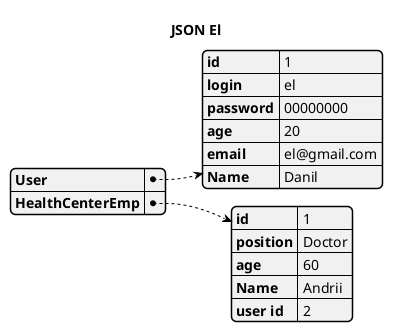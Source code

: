 @startjson

title JSON El
{
  "User": {
    "id": "1",
    "login": "el",
    "password": "00000000",
    "age": "20",
    "email": "el@gmail.com",
    "Name": "Danil"
  },
  "HealthCenterEmp": {
      "id":"1",
      "position": "Doctor",
      "age": "60",
      "Name": "Andrii",
      "user id": "2"
  }
}


@endjson
